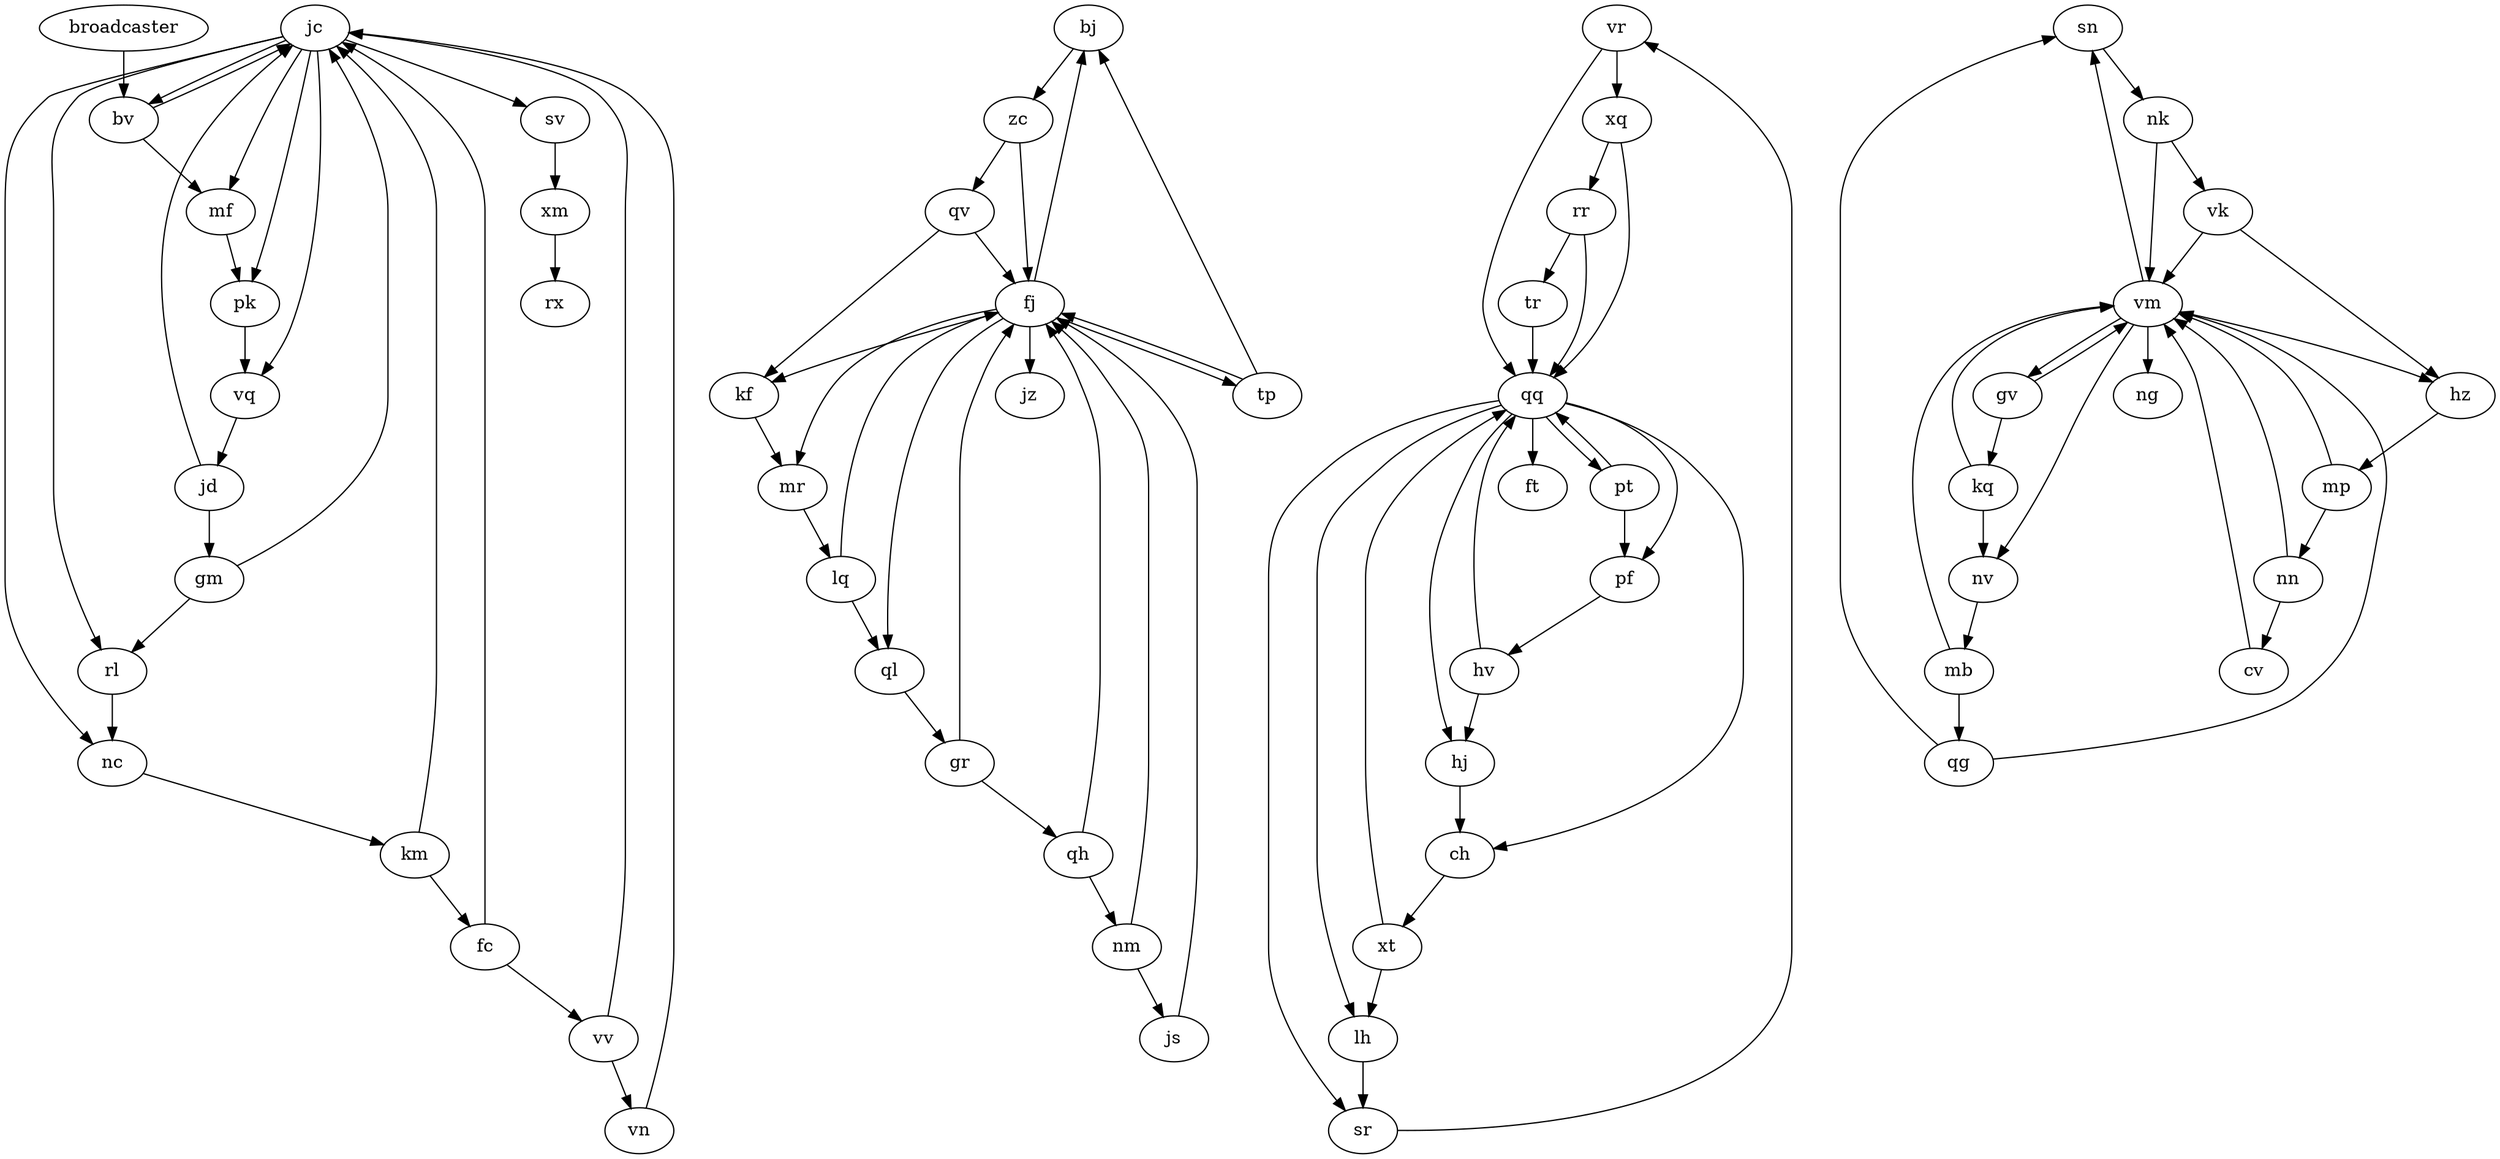 digraph {
jc -> vq
jc -> mf
jc -> bv
jc -> pk
jc -> nc
jc -> sv
jc -> rl
bj -> zc
km -> jc
km -> fc
vr -> xq
vr -> qq
fj -> jz
fj -> bj
fj -> mr
fj -> tp
fj -> ql
fj -> kf
pt -> qq
pt -> pf
zc -> qv
zc -> fj
sr -> vr
tr -> qq
lq -> fj
lq -> ql
qv -> kf
qv -> fj
sn -> nk
jd -> jc
jd -> gm
tp -> bj
tp -> fj
mp -> vm
mp -> nn
broadcaster -> bv
qh -> fj
qh -> nm
gv -> vm
gv -> kq
xt -> qq
xt -> lh
nm -> fj
nm -> js
hj -> ch
mb -> vm
mb -> qg
gr -> fj
gr -> qh
js -> fj
rl -> nc
qq -> sr
qq -> pt
qq -> ch
qq -> lh
qq -> hj
qq -> pf
qq -> ft
bv -> jc
bv -> mf
nv -> mb
xm -> rx
nc -> km
sv -> xm
ql -> gr
vn -> jc
hv -> qq
hv -> hj
vm -> ng
vm -> hz
vm -> sn
vm -> gv
vm -> nv
rr -> qq
rr -> tr
vv -> jc
vv -> vn
nn -> cv
nn -> vm
ch -> xt
mr -> lq
cv -> vm
fc -> vv
fc -> jc
pf -> hv
pk -> vq
vq -> jd
kf -> mr
mf -> pk
qg -> vm
qg -> sn
nk -> vk
nk -> vm
hz -> mp
kq -> vm
kq -> nv
lh -> sr
gm -> jc
gm -> rl
vk -> vm
vk -> hz
xq -> qq
xq -> rr
}
